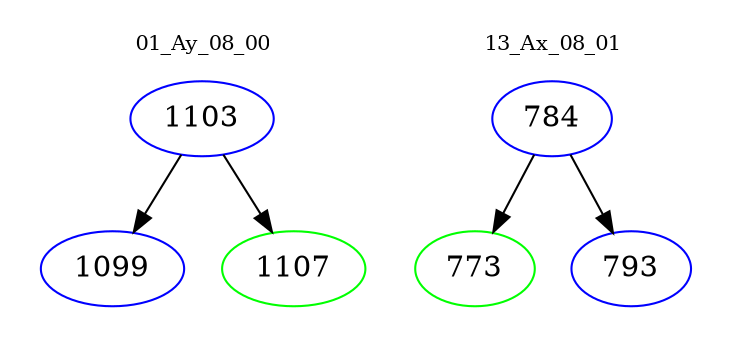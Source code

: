 digraph{
subgraph cluster_0 {
color = white
label = "01_Ay_08_00";
fontsize=10;
T0_1103 [label="1103", color="blue"]
T0_1103 -> T0_1099 [color="black"]
T0_1099 [label="1099", color="blue"]
T0_1103 -> T0_1107 [color="black"]
T0_1107 [label="1107", color="green"]
}
subgraph cluster_1 {
color = white
label = "13_Ax_08_01";
fontsize=10;
T1_784 [label="784", color="blue"]
T1_784 -> T1_773 [color="black"]
T1_773 [label="773", color="green"]
T1_784 -> T1_793 [color="black"]
T1_793 [label="793", color="blue"]
}
}
